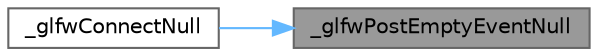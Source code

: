 digraph "_glfwPostEmptyEventNull"
{
 // LATEX_PDF_SIZE
  bgcolor="transparent";
  edge [fontname=Helvetica,fontsize=10,labelfontname=Helvetica,labelfontsize=10];
  node [fontname=Helvetica,fontsize=10,shape=box,height=0.2,width=0.4];
  rankdir="RL";
  Node1 [id="Node000001",label="_glfwPostEmptyEventNull",height=0.2,width=0.4,color="gray40", fillcolor="grey60", style="filled", fontcolor="black",tooltip=" "];
  Node1 -> Node2 [id="edge1_Node000001_Node000002",dir="back",color="steelblue1",style="solid",tooltip=" "];
  Node2 [id="Node000002",label="_glfwConnectNull",height=0.2,width=0.4,color="grey40", fillcolor="white", style="filled",URL="$_classes_2lib_2external_2glfw_2src_2null__init_8c.html#ab1d5e6831b39be2c5c38a03e6c2d0b86",tooltip=" "];
}

